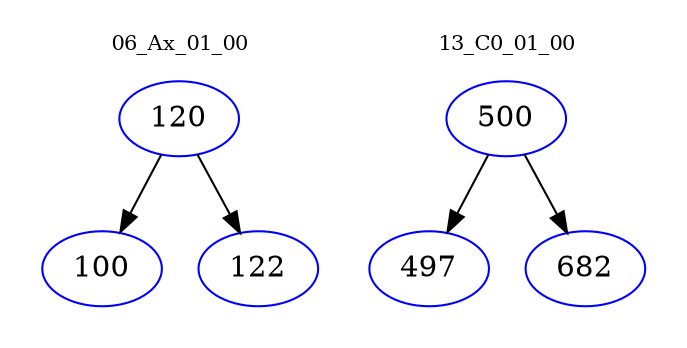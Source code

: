 digraph{
subgraph cluster_0 {
color = white
label = "06_Ax_01_00";
fontsize=10;
T0_120 [label="120", color="blue"]
T0_120 -> T0_100 [color="black"]
T0_100 [label="100", color="blue"]
T0_120 -> T0_122 [color="black"]
T0_122 [label="122", color="blue"]
}
subgraph cluster_1 {
color = white
label = "13_C0_01_00";
fontsize=10;
T1_500 [label="500", color="blue"]
T1_500 -> T1_497 [color="black"]
T1_497 [label="497", color="blue"]
T1_500 -> T1_682 [color="black"]
T1_682 [label="682", color="blue"]
}
}
